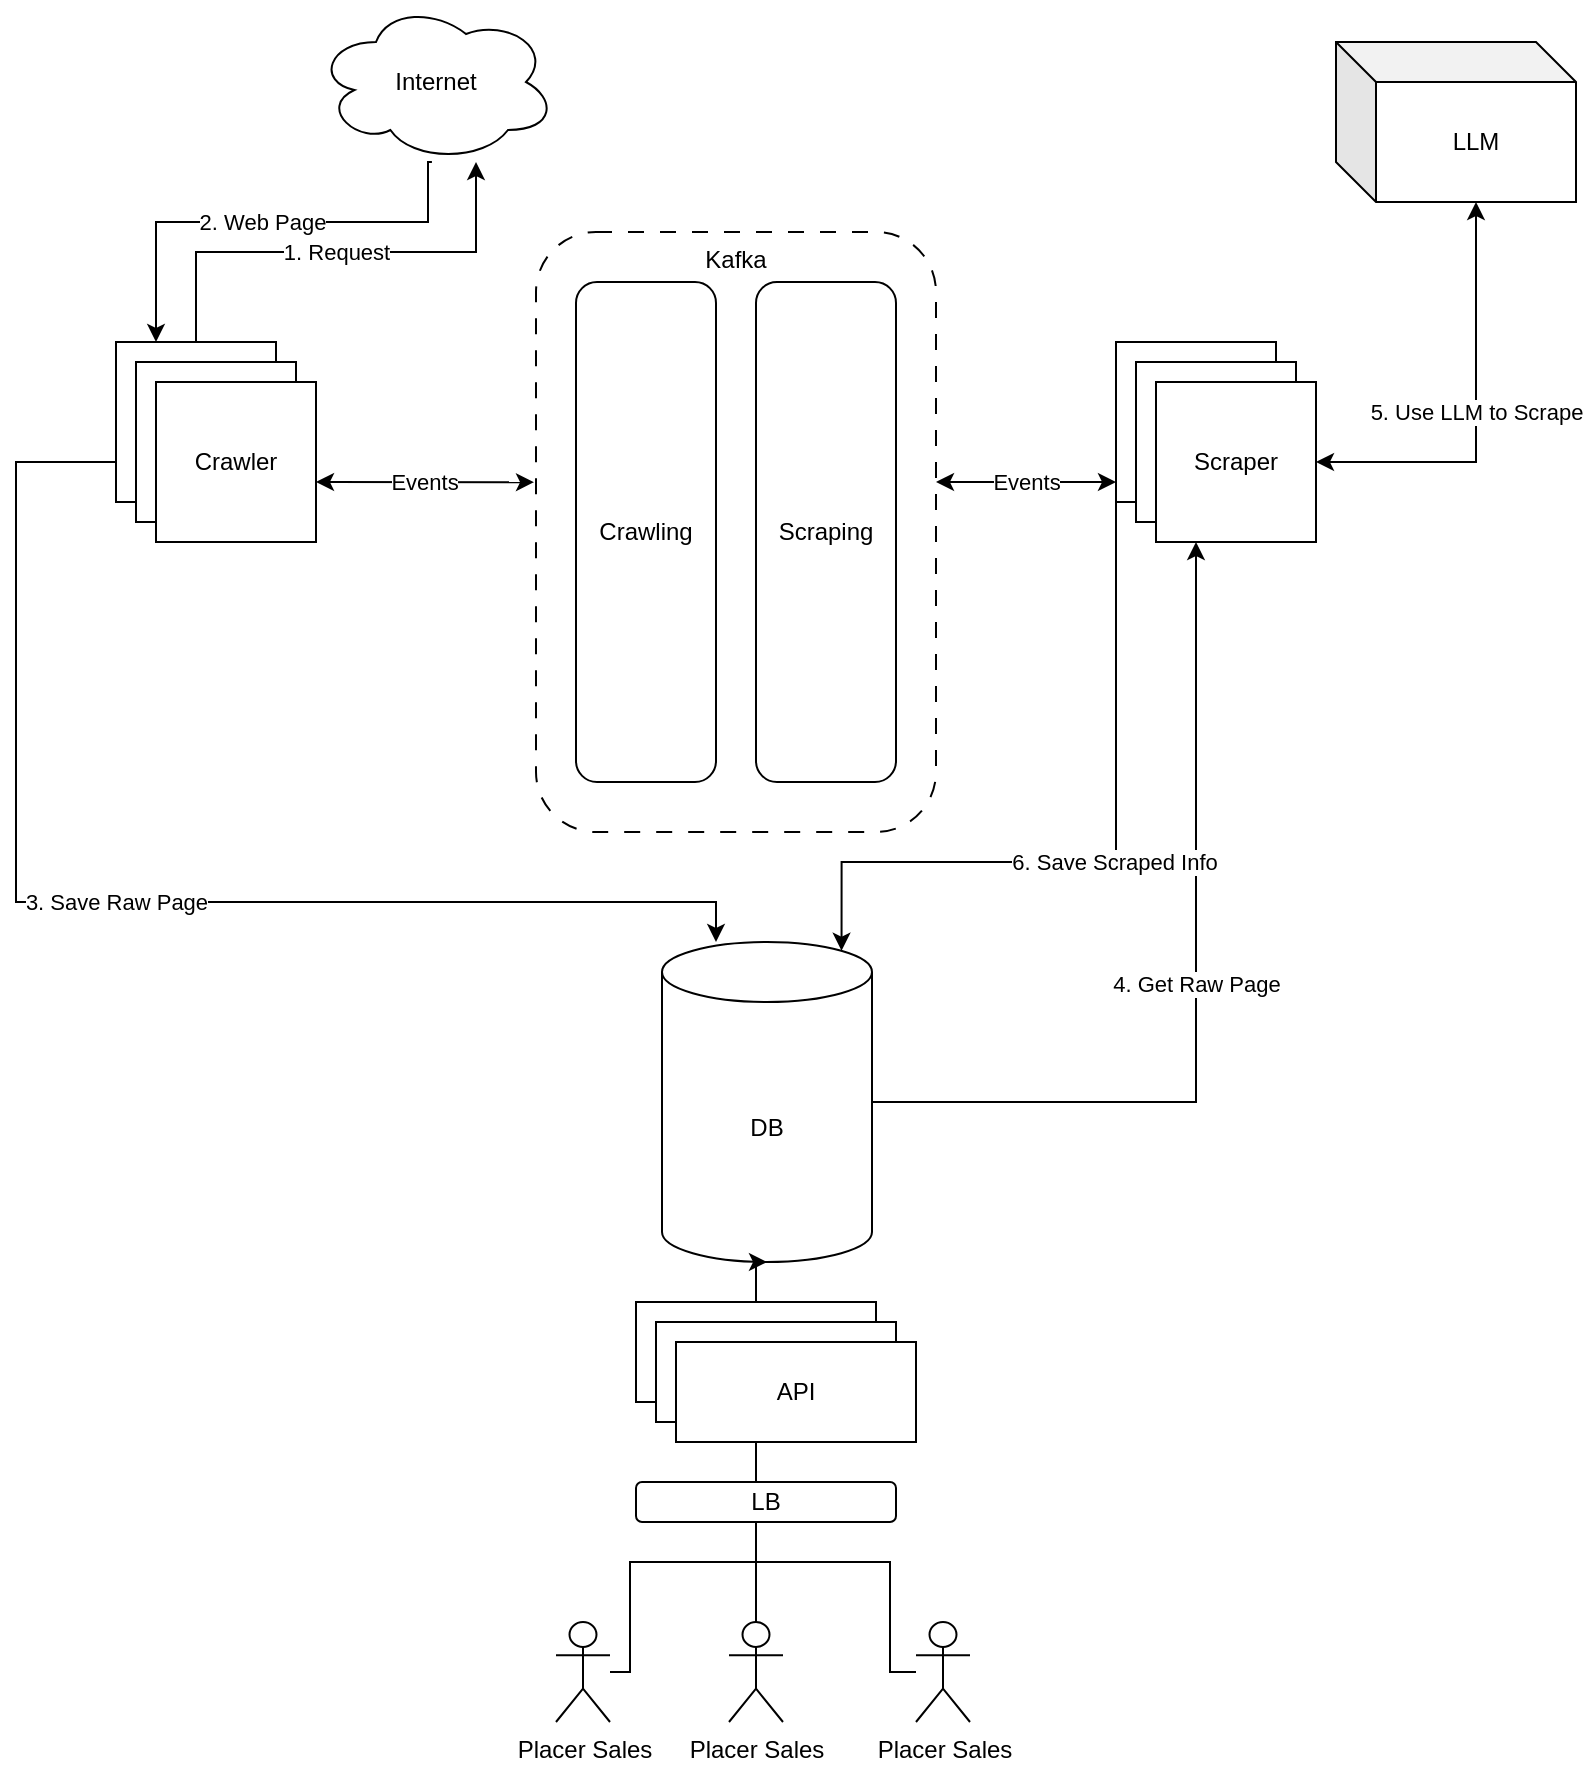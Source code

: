 <mxfile version="23.0.2" type="device">
  <diagram id="R2lEEEUBdFMjLlhIrx00" name="Page-1">
    <mxGraphModel dx="1242" dy="1833" grid="1" gridSize="10" guides="1" tooltips="1" connect="1" arrows="1" fold="1" page="1" pageScale="1" pageWidth="850" pageHeight="1100" math="0" shadow="0" extFonts="Permanent Marker^https://fonts.googleapis.com/css?family=Permanent+Marker">
      <root>
        <mxCell id="0" />
        <mxCell id="1" parent="0" />
        <mxCell id="CKnWTNf-XU3LMJgh_Tq6-2" value="DB" style="shape=cylinder3;whiteSpace=wrap;html=1;boundedLbl=1;backgroundOutline=1;size=15;" parent="1" vertex="1">
          <mxGeometry x="373" y="440" width="105" height="160" as="geometry" />
        </mxCell>
        <mxCell id="CKnWTNf-XU3LMJgh_Tq6-3" value="Kafka" style="rounded=1;whiteSpace=wrap;html=1;dashed=1;dashPattern=8 8;gradientColor=none;fillColor=none;verticalAlign=top;" parent="1" vertex="1">
          <mxGeometry x="310" y="85" width="200" height="300" as="geometry" />
        </mxCell>
        <mxCell id="CKnWTNf-XU3LMJgh_Tq6-7" value="1. Request" style="edgeStyle=orthogonalEdgeStyle;rounded=0;orthogonalLoop=1;jettySize=auto;html=1;" parent="1" source="CKnWTNf-XU3LMJgh_Tq6-4" edge="1">
          <mxGeometry relative="1" as="geometry">
            <Array as="points">
              <mxPoint x="140" y="95" />
              <mxPoint x="280" y="95" />
            </Array>
            <mxPoint x="280" y="50" as="targetPoint" />
          </mxGeometry>
        </mxCell>
        <mxCell id="CKnWTNf-XU3LMJgh_Tq6-11" value="3. Save Raw Page" style="edgeStyle=orthogonalEdgeStyle;rounded=0;orthogonalLoop=1;jettySize=auto;html=1;exitX=0;exitY=0.75;exitDx=0;exitDy=0;" parent="1" source="CKnWTNf-XU3LMJgh_Tq6-4" target="CKnWTNf-XU3LMJgh_Tq6-2" edge="1">
          <mxGeometry relative="1" as="geometry">
            <Array as="points">
              <mxPoint x="50" y="200" />
              <mxPoint x="50" y="420" />
              <mxPoint x="400" y="420" />
            </Array>
          </mxGeometry>
        </mxCell>
        <mxCell id="CKnWTNf-XU3LMJgh_Tq6-4" value="Crawler" style="whiteSpace=wrap;html=1;aspect=fixed;" parent="1" vertex="1">
          <mxGeometry x="100" y="140" width="80" height="80" as="geometry" />
        </mxCell>
        <mxCell id="CKnWTNf-XU3LMJgh_Tq6-5" value="Scraper" style="whiteSpace=wrap;html=1;aspect=fixed;" parent="1" vertex="1">
          <mxGeometry x="600" y="140" width="80" height="80" as="geometry" />
        </mxCell>
        <mxCell id="CKnWTNf-XU3LMJgh_Tq6-8" value="2. Web Page" style="edgeStyle=orthogonalEdgeStyle;rounded=0;orthogonalLoop=1;jettySize=auto;html=1;exitX=0.483;exitY=1;exitDx=0;exitDy=0;entryX=0.25;entryY=0;entryDx=0;entryDy=0;exitPerimeter=0;" parent="1" source="YKnjo_I1xCR_LK-x7yz_-7" target="CKnWTNf-XU3LMJgh_Tq6-4" edge="1">
          <mxGeometry x="0.003" relative="1" as="geometry">
            <Array as="points">
              <mxPoint x="256" y="50" />
              <mxPoint x="256" y="80" />
              <mxPoint x="120" y="80" />
            </Array>
            <mxPoint as="offset" />
            <mxPoint x="250" y="50" as="sourcePoint" />
          </mxGeometry>
        </mxCell>
        <mxCell id="CKnWTNf-XU3LMJgh_Tq6-12" value="4. Get Raw Page" style="edgeStyle=orthogonalEdgeStyle;rounded=0;orthogonalLoop=1;jettySize=auto;html=1;entryX=0.25;entryY=1;entryDx=0;entryDy=0;" parent="1" source="CKnWTNf-XU3LMJgh_Tq6-2" target="CKnWTNf-XU3LMJgh_Tq6-40" edge="1">
          <mxGeometry relative="1" as="geometry">
            <mxPoint x="640" y="250" as="targetPoint" />
          </mxGeometry>
        </mxCell>
        <mxCell id="CKnWTNf-XU3LMJgh_Tq6-27" value="API" style="rounded=0;whiteSpace=wrap;html=1;" parent="1" vertex="1">
          <mxGeometry x="360" y="620" width="120" height="50" as="geometry" />
        </mxCell>
        <mxCell id="CKnWTNf-XU3LMJgh_Tq6-28" style="edgeStyle=orthogonalEdgeStyle;rounded=0;orthogonalLoop=1;jettySize=auto;html=1;entryX=0.5;entryY=1;entryDx=0;entryDy=0;entryPerimeter=0;" parent="1" source="CKnWTNf-XU3LMJgh_Tq6-27" target="CKnWTNf-XU3LMJgh_Tq6-2" edge="1">
          <mxGeometry relative="1" as="geometry" />
        </mxCell>
        <mxCell id="CKnWTNf-XU3LMJgh_Tq6-30" value="" style="edgeStyle=orthogonalEdgeStyle;rounded=0;orthogonalLoop=1;jettySize=auto;html=1;" parent="1" source="CKnWTNf-XU3LMJgh_Tq6-29" target="CKnWTNf-XU3LMJgh_Tq6-27" edge="1">
          <mxGeometry relative="1" as="geometry">
            <Array as="points">
              <mxPoint x="357" y="750" />
              <mxPoint x="420" y="750" />
            </Array>
          </mxGeometry>
        </mxCell>
        <mxCell id="CKnWTNf-XU3LMJgh_Tq6-29" value="Placer Sales" style="shape=umlActor;verticalLabelPosition=bottom;verticalAlign=top;html=1;outlineConnect=0;" parent="1" vertex="1">
          <mxGeometry x="320" y="780" width="27" height="50" as="geometry" />
        </mxCell>
        <mxCell id="CKnWTNf-XU3LMJgh_Tq6-34" value="" style="edgeStyle=orthogonalEdgeStyle;rounded=0;orthogonalLoop=1;jettySize=auto;html=1;" parent="1" source="CKnWTNf-XU3LMJgh_Tq6-31" target="CKnWTNf-XU3LMJgh_Tq6-27" edge="1">
          <mxGeometry relative="1" as="geometry" />
        </mxCell>
        <mxCell id="CKnWTNf-XU3LMJgh_Tq6-31" value="Placer Sales" style="shape=umlActor;verticalLabelPosition=bottom;verticalAlign=top;html=1;outlineConnect=0;" parent="1" vertex="1">
          <mxGeometry x="406.5" y="780" width="27" height="50" as="geometry" />
        </mxCell>
        <mxCell id="CKnWTNf-XU3LMJgh_Tq6-35" value="" style="edgeStyle=orthogonalEdgeStyle;rounded=0;orthogonalLoop=1;jettySize=auto;html=1;" parent="1" source="CKnWTNf-XU3LMJgh_Tq6-32" target="CKnWTNf-XU3LMJgh_Tq6-27" edge="1">
          <mxGeometry relative="1" as="geometry">
            <Array as="points">
              <mxPoint x="487" y="750" />
              <mxPoint x="420" y="750" />
            </Array>
          </mxGeometry>
        </mxCell>
        <mxCell id="CKnWTNf-XU3LMJgh_Tq6-32" value="Placer Sales" style="shape=umlActor;verticalLabelPosition=bottom;verticalAlign=top;html=1;outlineConnect=0;" parent="1" vertex="1">
          <mxGeometry x="500" y="780" width="27" height="50" as="geometry" />
        </mxCell>
        <mxCell id="CKnWTNf-XU3LMJgh_Tq6-36" value="API" style="rounded=0;whiteSpace=wrap;html=1;" parent="1" vertex="1">
          <mxGeometry x="370" y="630" width="120" height="50" as="geometry" />
        </mxCell>
        <mxCell id="CKnWTNf-XU3LMJgh_Tq6-37" value="API" style="rounded=0;whiteSpace=wrap;html=1;" parent="1" vertex="1">
          <mxGeometry x="380" y="640" width="120" height="50" as="geometry" />
        </mxCell>
        <mxCell id="CKnWTNf-XU3LMJgh_Tq6-38" value="LB" style="rounded=1;whiteSpace=wrap;html=1;" parent="1" vertex="1">
          <mxGeometry x="360" y="710" width="130" height="20" as="geometry" />
        </mxCell>
        <mxCell id="CKnWTNf-XU3LMJgh_Tq6-39" value="Scraper" style="whiteSpace=wrap;html=1;aspect=fixed;" parent="1" vertex="1">
          <mxGeometry x="610" y="150" width="80" height="80" as="geometry" />
        </mxCell>
        <mxCell id="CKnWTNf-XU3LMJgh_Tq6-40" value="Scraper" style="whiteSpace=wrap;html=1;aspect=fixed;" parent="1" vertex="1">
          <mxGeometry x="620" y="160" width="80" height="80" as="geometry" />
        </mxCell>
        <mxCell id="CKnWTNf-XU3LMJgh_Tq6-41" value="Crawler" style="whiteSpace=wrap;html=1;aspect=fixed;" parent="1" vertex="1">
          <mxGeometry x="110" y="150" width="80" height="80" as="geometry" />
        </mxCell>
        <mxCell id="CKnWTNf-XU3LMJgh_Tq6-42" value="Crawler" style="whiteSpace=wrap;html=1;aspect=fixed;" parent="1" vertex="1">
          <mxGeometry x="120" y="160" width="80" height="80" as="geometry" />
        </mxCell>
        <mxCell id="CKnWTNf-XU3LMJgh_Tq6-43" value="6. Save Scraped Info" style="edgeStyle=orthogonalEdgeStyle;rounded=0;orthogonalLoop=1;jettySize=auto;html=1;exitX=0;exitY=1;exitDx=0;exitDy=0;entryX=0.855;entryY=0;entryDx=0;entryDy=4.35;entryPerimeter=0;" parent="1" source="CKnWTNf-XU3LMJgh_Tq6-5" target="CKnWTNf-XU3LMJgh_Tq6-2" edge="1">
          <mxGeometry relative="1" as="geometry">
            <Array as="points">
              <mxPoint x="600" y="400" />
              <mxPoint x="463" y="400" />
            </Array>
          </mxGeometry>
        </mxCell>
        <mxCell id="YKnjo_I1xCR_LK-x7yz_-2" value="Crawling" style="rounded=1;whiteSpace=wrap;html=1;" vertex="1" parent="1">
          <mxGeometry x="330" y="110" width="70" height="250" as="geometry" />
        </mxCell>
        <mxCell id="YKnjo_I1xCR_LK-x7yz_-3" value="Scraping" style="rounded=1;whiteSpace=wrap;html=1;" vertex="1" parent="1">
          <mxGeometry x="420" y="110" width="70" height="250" as="geometry" />
        </mxCell>
        <mxCell id="YKnjo_I1xCR_LK-x7yz_-4" value="Events" style="endArrow=classic;startArrow=classic;html=1;rounded=0;entryX=-0.005;entryY=0.417;entryDx=0;entryDy=0;entryPerimeter=0;" edge="1" parent="1" target="CKnWTNf-XU3LMJgh_Tq6-3">
          <mxGeometry width="50" height="50" relative="1" as="geometry">
            <mxPoint x="200" y="210" as="sourcePoint" />
            <mxPoint x="250" y="160" as="targetPoint" />
          </mxGeometry>
        </mxCell>
        <mxCell id="YKnjo_I1xCR_LK-x7yz_-5" value="Events" style="endArrow=classic;startArrow=classic;html=1;rounded=0;" edge="1" parent="1">
          <mxGeometry width="50" height="50" relative="1" as="geometry">
            <mxPoint x="510" y="210" as="sourcePoint" />
            <mxPoint x="600" y="210" as="targetPoint" />
          </mxGeometry>
        </mxCell>
        <mxCell id="YKnjo_I1xCR_LK-x7yz_-7" value="Internet" style="ellipse;shape=cloud;whiteSpace=wrap;html=1;" vertex="1" parent="1">
          <mxGeometry x="200" y="-30" width="120" height="80" as="geometry" />
        </mxCell>
        <mxCell id="YKnjo_I1xCR_LK-x7yz_-8" value="LLM" style="shape=cube;whiteSpace=wrap;html=1;boundedLbl=1;backgroundOutline=1;darkOpacity=0.05;darkOpacity2=0.1;" vertex="1" parent="1">
          <mxGeometry x="710" y="-10" width="120" height="80" as="geometry" />
        </mxCell>
        <mxCell id="YKnjo_I1xCR_LK-x7yz_-9" value="5. Use LLM to Scrape" style="edgeStyle=orthogonalEdgeStyle;rounded=0;orthogonalLoop=1;jettySize=auto;html=1;entryX=0;entryY=0;entryDx=70;entryDy=80;entryPerimeter=0;startArrow=classic;startFill=1;" edge="1" parent="1" source="CKnWTNf-XU3LMJgh_Tq6-40" target="YKnjo_I1xCR_LK-x7yz_-8">
          <mxGeometry relative="1" as="geometry" />
        </mxCell>
      </root>
    </mxGraphModel>
  </diagram>
</mxfile>
